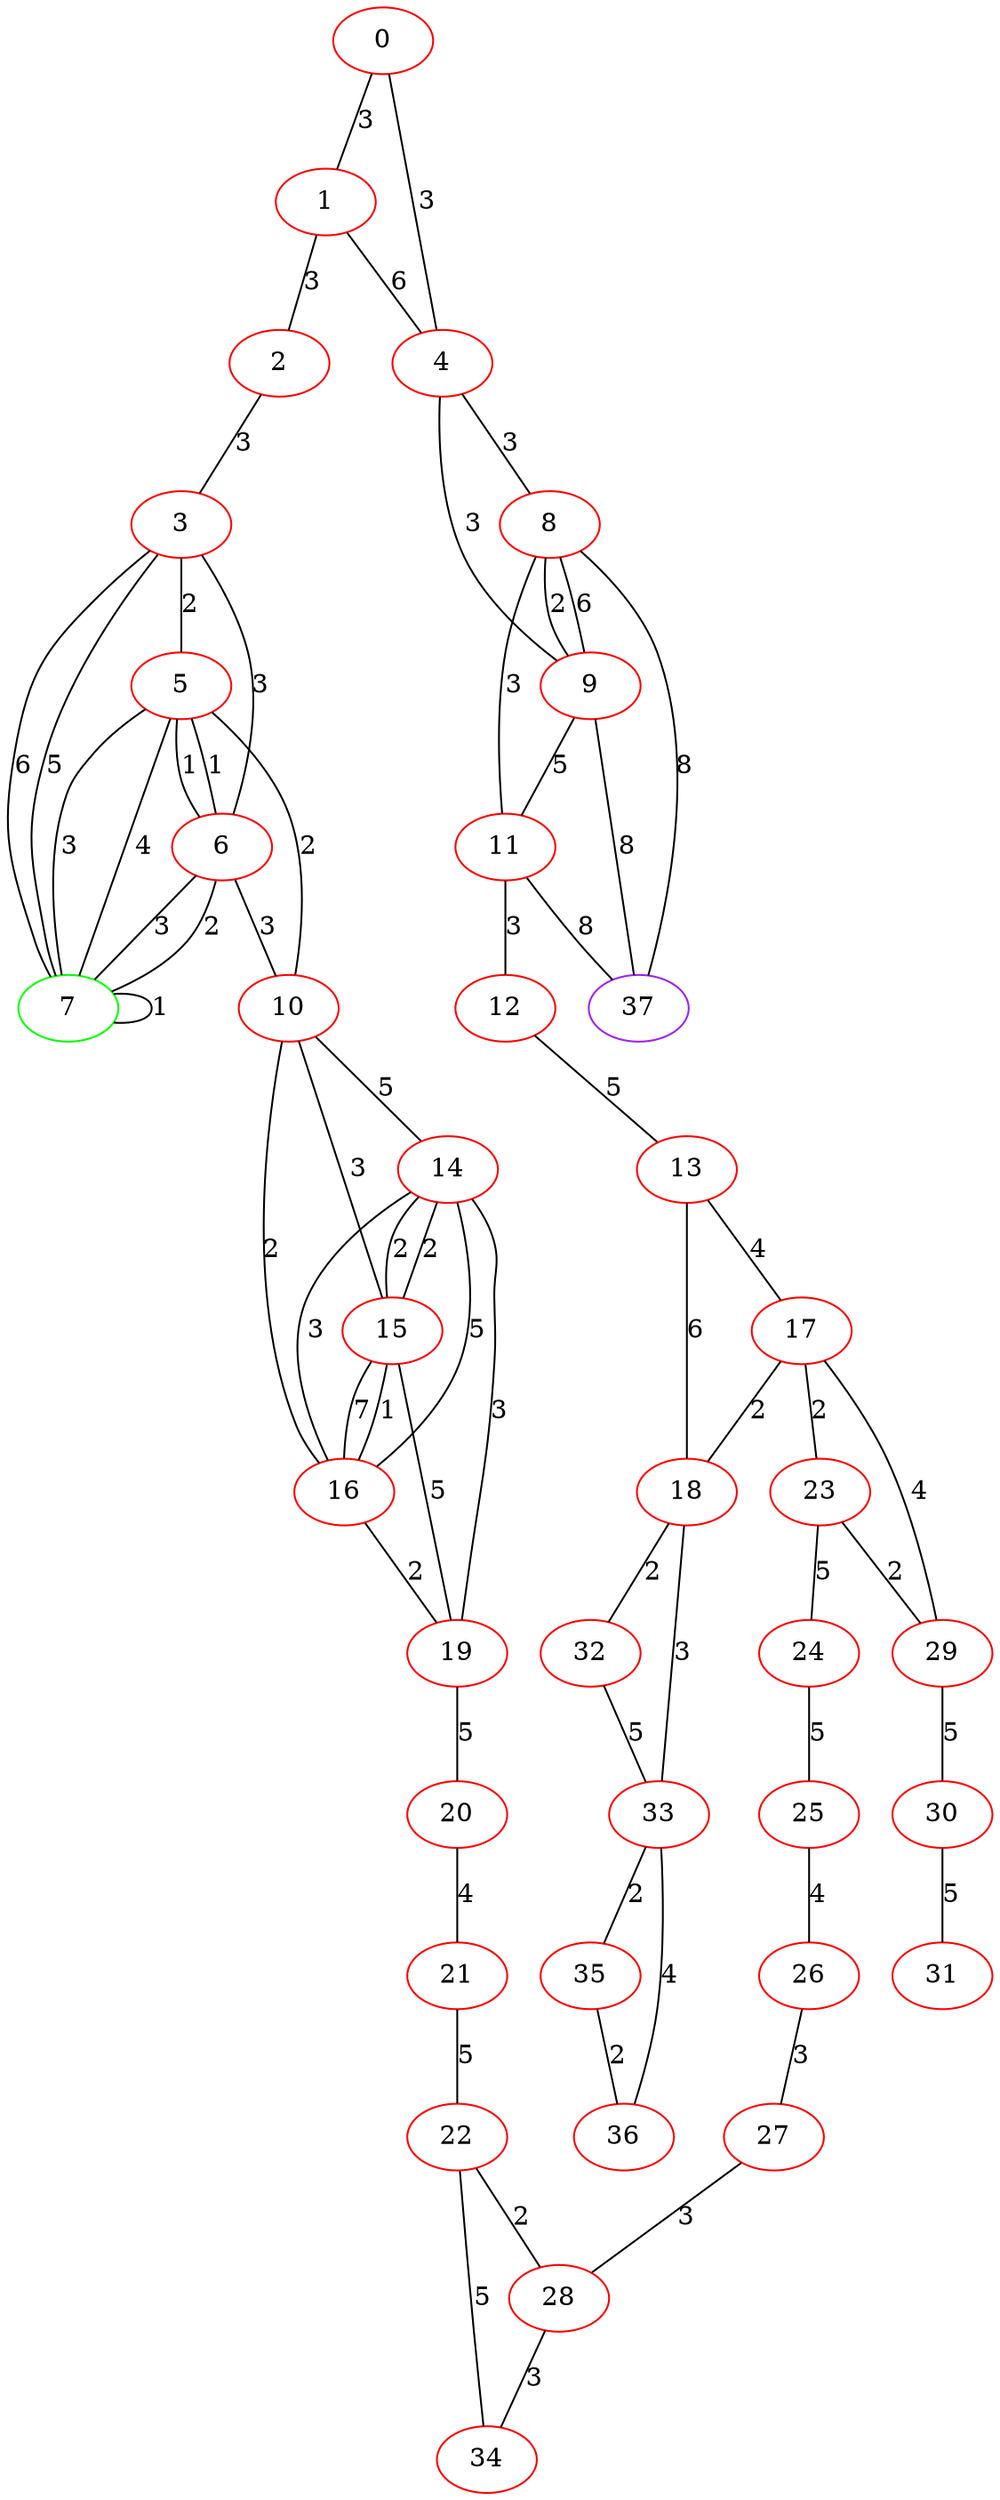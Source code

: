 graph "" {
0 [color=red, weight=1];
1 [color=red, weight=1];
2 [color=red, weight=1];
3 [color=red, weight=1];
4 [color=red, weight=1];
5 [color=red, weight=1];
6 [color=red, weight=1];
7 [color=green, weight=2];
8 [color=red, weight=1];
9 [color=red, weight=1];
10 [color=red, weight=1];
11 [color=red, weight=1];
12 [color=red, weight=1];
13 [color=red, weight=1];
14 [color=red, weight=1];
15 [color=red, weight=1];
16 [color=red, weight=1];
17 [color=red, weight=1];
18 [color=red, weight=1];
19 [color=red, weight=1];
20 [color=red, weight=1];
21 [color=red, weight=1];
22 [color=red, weight=1];
23 [color=red, weight=1];
24 [color=red, weight=1];
25 [color=red, weight=1];
26 [color=red, weight=1];
27 [color=red, weight=1];
28 [color=red, weight=1];
29 [color=red, weight=1];
30 [color=red, weight=1];
31 [color=red, weight=1];
32 [color=red, weight=1];
33 [color=red, weight=1];
34 [color=red, weight=1];
35 [color=red, weight=1];
36 [color=red, weight=1];
37 [color=purple, weight=4];
0 -- 1  [key=0, label=3];
0 -- 4  [key=0, label=3];
1 -- 2  [key=0, label=3];
1 -- 4  [key=0, label=6];
2 -- 3  [key=0, label=3];
3 -- 5  [key=0, label=2];
3 -- 6  [key=0, label=3];
3 -- 7  [key=0, label=5];
3 -- 7  [key=1, label=6];
4 -- 8  [key=0, label=3];
4 -- 9  [key=0, label=3];
5 -- 10  [key=0, label=2];
5 -- 6  [key=0, label=1];
5 -- 6  [key=1, label=1];
5 -- 7  [key=0, label=3];
5 -- 7  [key=1, label=4];
6 -- 10  [key=0, label=3];
6 -- 7  [key=0, label=2];
6 -- 7  [key=1, label=3];
7 -- 7  [key=0, label=1];
8 -- 9  [key=0, label=6];
8 -- 9  [key=1, label=2];
8 -- 11  [key=0, label=3];
8 -- 37  [key=0, label=8];
9 -- 11  [key=0, label=5];
9 -- 37  [key=0, label=8];
10 -- 16  [key=0, label=2];
10 -- 14  [key=0, label=5];
10 -- 15  [key=0, label=3];
11 -- 12  [key=0, label=3];
11 -- 37  [key=0, label=8];
12 -- 13  [key=0, label=5];
13 -- 17  [key=0, label=4];
13 -- 18  [key=0, label=6];
14 -- 16  [key=0, label=5];
14 -- 16  [key=1, label=3];
14 -- 19  [key=0, label=3];
14 -- 15  [key=0, label=2];
14 -- 15  [key=1, label=2];
15 -- 16  [key=0, label=7];
15 -- 16  [key=1, label=1];
15 -- 19  [key=0, label=5];
16 -- 19  [key=0, label=2];
17 -- 18  [key=0, label=2];
17 -- 29  [key=0, label=4];
17 -- 23  [key=0, label=2];
18 -- 32  [key=0, label=2];
18 -- 33  [key=0, label=3];
19 -- 20  [key=0, label=5];
20 -- 21  [key=0, label=4];
21 -- 22  [key=0, label=5];
22 -- 34  [key=0, label=5];
22 -- 28  [key=0, label=2];
23 -- 24  [key=0, label=5];
23 -- 29  [key=0, label=2];
24 -- 25  [key=0, label=5];
25 -- 26  [key=0, label=4];
26 -- 27  [key=0, label=3];
27 -- 28  [key=0, label=3];
28 -- 34  [key=0, label=3];
29 -- 30  [key=0, label=5];
30 -- 31  [key=0, label=5];
32 -- 33  [key=0, label=5];
33 -- 35  [key=0, label=2];
33 -- 36  [key=0, label=4];
35 -- 36  [key=0, label=2];
}
